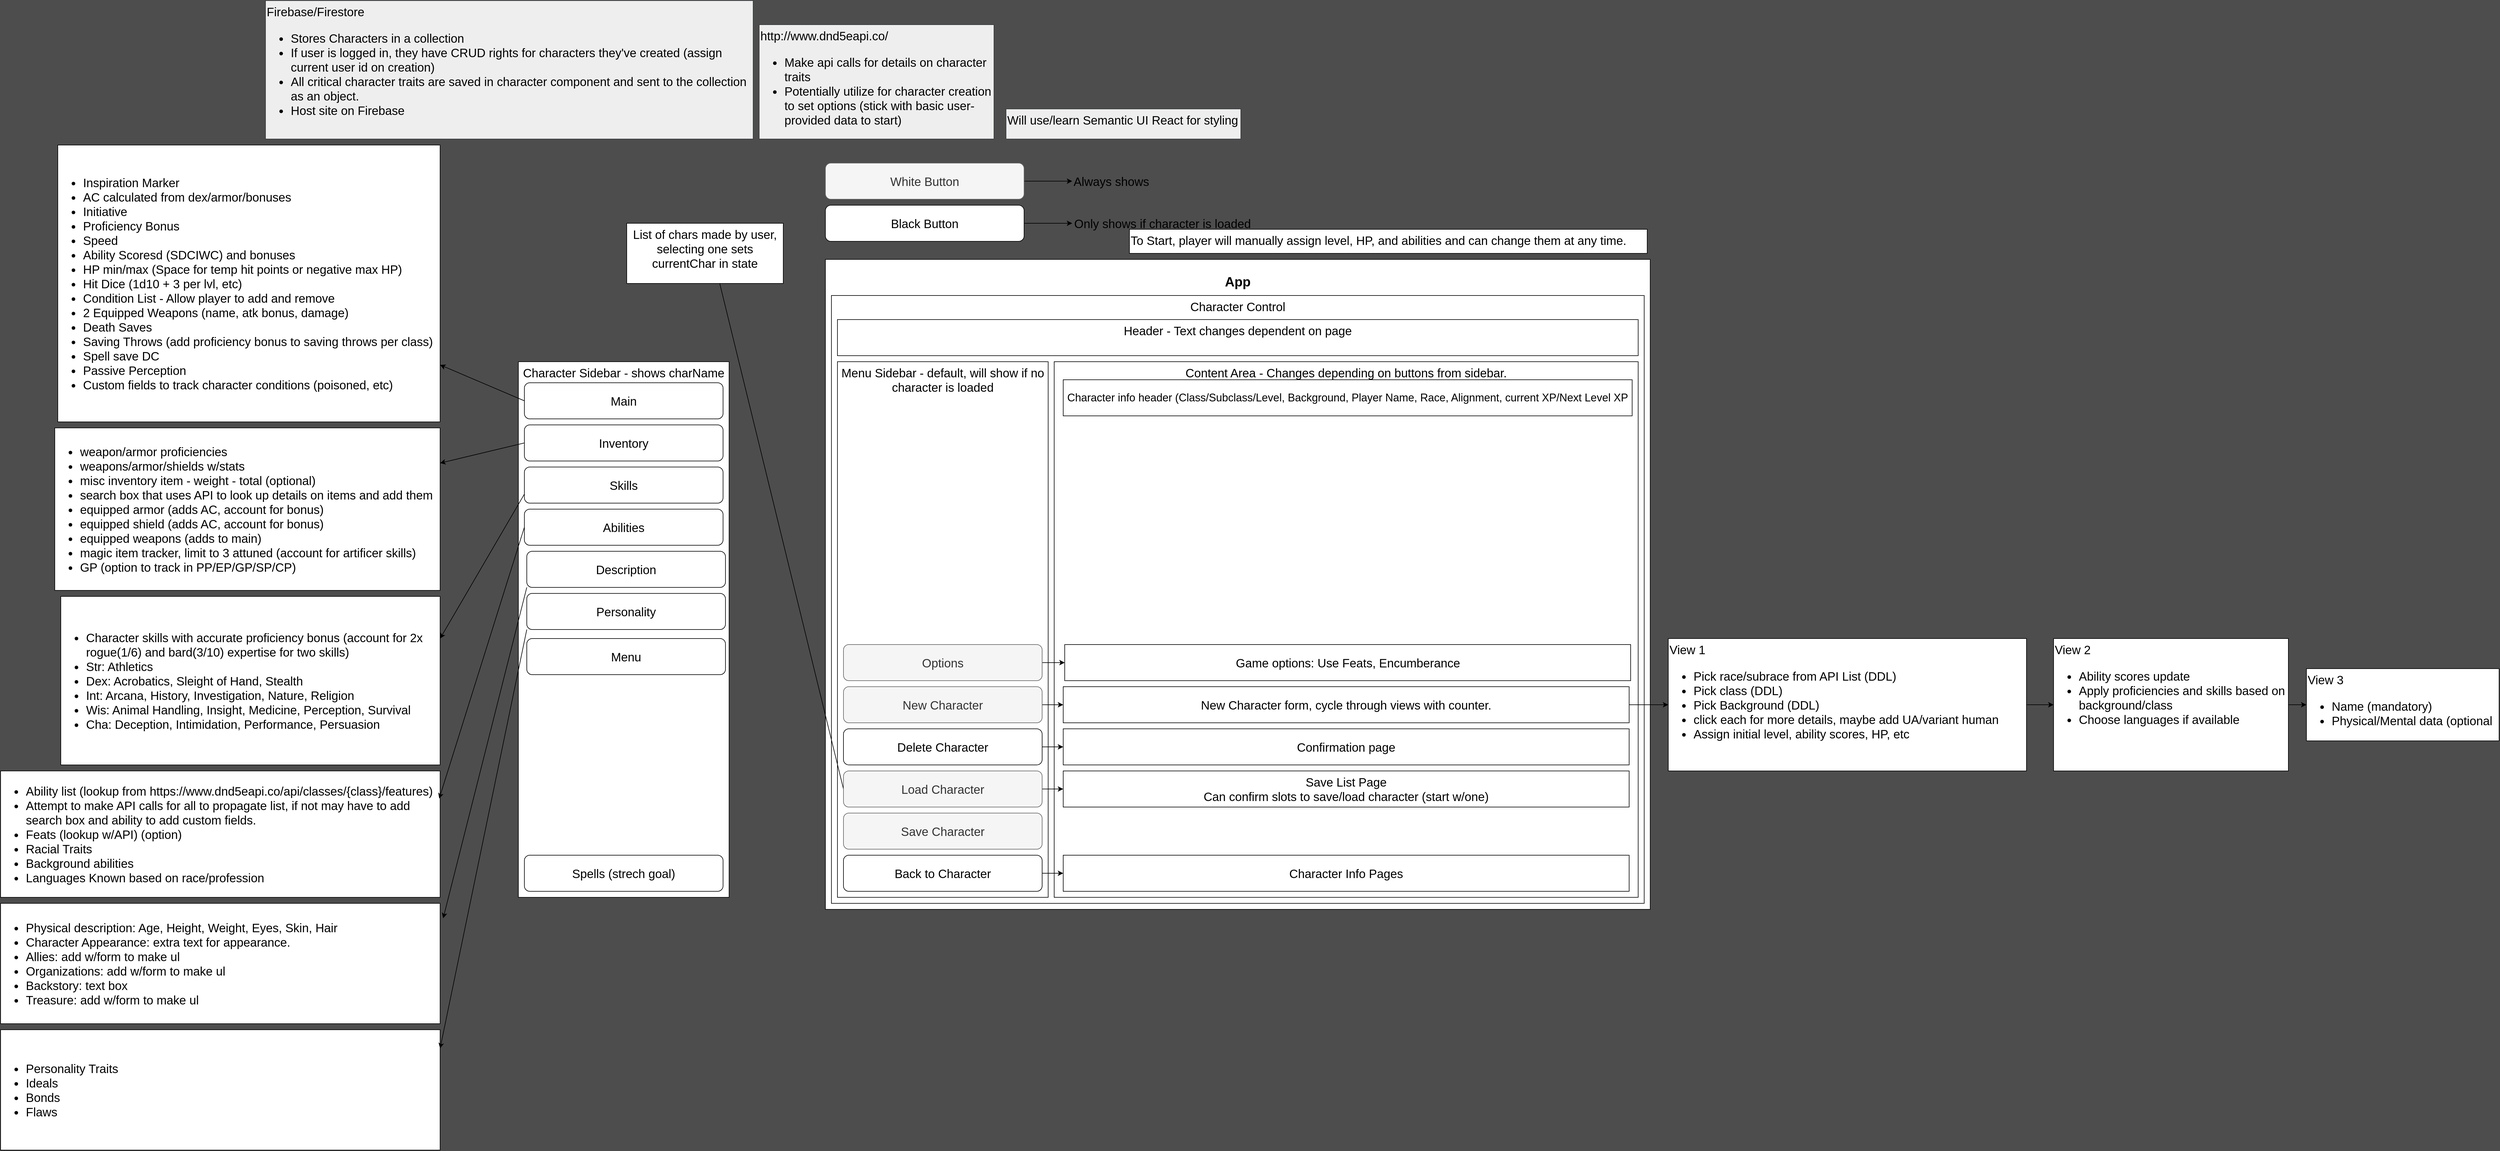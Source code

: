 <mxfile>
    <diagram id="zaeMc1xhCrONg7oMz10p" name="Page-1">
        <mxGraphModel dx="4448" dy="2595" grid="1" gridSize="10" guides="1" tooltips="1" connect="1" arrows="1" fold="1" page="1" pageScale="1" pageWidth="850" pageHeight="1100" background="#4D4D4D" math="0" shadow="0">
            <root>
                <mxCell id="0"/>
                <mxCell id="1" parent="0"/>
                <mxCell id="2" value="&lt;h1&gt;&lt;font style=&quot;font-size: 22px&quot;&gt;App&lt;/font&gt;&lt;/h1&gt;" style="rounded=0;whiteSpace=wrap;html=1;verticalAlign=top;" parent="1" vertex="1">
                    <mxGeometry x="-80" y="-290" width="1370" height="1080" as="geometry"/>
                </mxCell>
                <mxCell id="4" value="Character Control" style="rounded=0;whiteSpace=wrap;html=1;verticalAlign=top;fontSize=20;" parent="1" vertex="1">
                    <mxGeometry x="-70" y="-230" width="1350" height="1010" as="geometry"/>
                </mxCell>
                <mxCell id="3" value="Header - Text changes dependent on page" style="rounded=0;whiteSpace=wrap;html=1;verticalAlign=top;fontSize=20;" parent="1" vertex="1">
                    <mxGeometry x="-60" y="-190" width="1330" height="60" as="geometry"/>
                </mxCell>
                <mxCell id="5" value="Menu Sidebar - default, will show if no character is loaded" style="rounded=0;whiteSpace=wrap;html=1;verticalAlign=top;fontSize=20;" parent="1" vertex="1">
                    <mxGeometry x="-60" y="-120" width="350" height="890" as="geometry"/>
                </mxCell>
                <mxCell id="6" value="Content Area - Changes depending on buttons from sidebar." style="rounded=0;whiteSpace=wrap;html=1;fontSize=20;verticalAlign=top;" parent="1" vertex="1">
                    <mxGeometry x="300" y="-120" width="970" height="890" as="geometry"/>
                </mxCell>
                <mxCell id="33" value="" style="edgeStyle=none;html=1;fontSize=20;" parent="1" source="7" target="32" edge="1">
                    <mxGeometry relative="1" as="geometry"/>
                </mxCell>
                <mxCell id="7" value="Back to Character" style="rounded=1;whiteSpace=wrap;html=1;fontSize=20;verticalAlign=middle;" parent="1" vertex="1">
                    <mxGeometry x="-50" y="700" width="330" height="60" as="geometry"/>
                </mxCell>
                <mxCell id="58" value="" style="edgeStyle=none;html=1;fontSize=18;exitX=0;exitY=0.5;exitDx=0;exitDy=0;entryX=0.5;entryY=0;entryDx=0;entryDy=0;" parent="1" source="9" target="86" edge="1">
                    <mxGeometry relative="1" as="geometry">
                        <mxPoint x="-50" y="630" as="sourcePoint"/>
                        <mxPoint x="-140" y="870" as="targetPoint"/>
                    </mxGeometry>
                </mxCell>
                <mxCell id="60" value="" style="edgeStyle=none;html=1;fontSize=18;" parent="1" source="9" target="59" edge="1">
                    <mxGeometry relative="1" as="geometry"/>
                </mxCell>
                <mxCell id="9" value="Load Character" style="rounded=1;whiteSpace=wrap;html=1;fontSize=20;verticalAlign=middle;fillColor=#f5f5f5;strokeColor=#666666;fontColor=#333333;" parent="1" vertex="1">
                    <mxGeometry x="-50" y="560" width="330" height="60" as="geometry"/>
                </mxCell>
                <mxCell id="24" value="" style="edgeStyle=none;html=1;fontSize=20;exitX=1;exitY=0.5;exitDx=0;exitDy=0;entryX=0;entryY=0.5;entryDx=0;entryDy=0;" parent="1" source="11" target="25" edge="1">
                    <mxGeometry relative="1" as="geometry">
                        <mxPoint x="340" y="645" as="targetPoint"/>
                    </mxGeometry>
                </mxCell>
                <mxCell id="11" value="Delete Character" style="rounded=1;whiteSpace=wrap;html=1;fontSize=20;verticalAlign=middle;" parent="1" vertex="1">
                    <mxGeometry x="-50" y="490" width="330" height="60" as="geometry"/>
                </mxCell>
                <mxCell id="16" value="" style="edgeStyle=none;html=1;fontSize=20;" parent="1" source="14" edge="1">
                    <mxGeometry relative="1" as="geometry">
                        <mxPoint x="330" y="-350" as="targetPoint"/>
                    </mxGeometry>
                </mxCell>
                <mxCell id="14" value="Black Button" style="rounded=1;whiteSpace=wrap;html=1;fontSize=20;verticalAlign=middle;" parent="1" vertex="1">
                    <mxGeometry x="-80" y="-380" width="330" height="60" as="geometry"/>
                </mxCell>
                <mxCell id="17" value="Only shows if character is loaded" style="text;html=1;strokeColor=none;fillColor=none;align=center;verticalAlign=middle;whiteSpace=wrap;rounded=0;fontSize=20;" parent="1" vertex="1">
                    <mxGeometry x="330" y="-360" width="300" height="20" as="geometry"/>
                </mxCell>
                <mxCell id="20" value="" style="edgeStyle=none;html=1;fontSize=20;" parent="1" source="18" edge="1">
                    <mxGeometry relative="1" as="geometry">
                        <mxPoint x="330" y="-420" as="targetPoint"/>
                    </mxGeometry>
                </mxCell>
                <mxCell id="18" value="White Button" style="rounded=1;whiteSpace=wrap;html=1;fontSize=20;verticalAlign=middle;fillColor=#f5f5f5;strokeColor=#666666;fontColor=#333333;" parent="1" vertex="1">
                    <mxGeometry x="-80" y="-450" width="330" height="60" as="geometry"/>
                </mxCell>
                <mxCell id="21" value="Always shows" style="text;html=1;strokeColor=none;fillColor=none;align=center;verticalAlign=middle;whiteSpace=wrap;rounded=0;fontSize=20;" parent="1" vertex="1">
                    <mxGeometry x="330" y="-430" width="130" height="20" as="geometry"/>
                </mxCell>
                <mxCell id="27" value="" style="edgeStyle=none;html=1;fontSize=20;" parent="1" source="22" target="26" edge="1">
                    <mxGeometry relative="1" as="geometry"/>
                </mxCell>
                <mxCell id="22" value="New Character" style="rounded=1;whiteSpace=wrap;html=1;fontSize=20;verticalAlign=middle;fillColor=#f5f5f5;strokeColor=#666666;fontColor=#333333;" parent="1" vertex="1">
                    <mxGeometry x="-50" y="420" width="330" height="60" as="geometry"/>
                </mxCell>
                <mxCell id="25" value="Confirmation page" style="rounded=0;whiteSpace=wrap;html=1;fontSize=20;verticalAlign=middle;" parent="1" vertex="1">
                    <mxGeometry x="315" y="490" width="940" height="60" as="geometry"/>
                </mxCell>
                <mxCell id="64" value="" style="edgeStyle=none;html=1;fontSize=18;exitX=1;exitY=0.5;exitDx=0;exitDy=0;" parent="1" source="26" target="63" edge="1">
                    <mxGeometry relative="1" as="geometry"/>
                </mxCell>
                <mxCell id="26" value="New Character form, cycle through views with counter." style="rounded=0;whiteSpace=wrap;html=1;fontSize=20;verticalAlign=middle;" parent="1" vertex="1">
                    <mxGeometry x="315" y="420" width="940" height="60" as="geometry"/>
                </mxCell>
                <mxCell id="32" value="Character Info Pages" style="rounded=0;whiteSpace=wrap;html=1;fontSize=20;verticalAlign=middle;" parent="1" vertex="1">
                    <mxGeometry x="315" y="700" width="940" height="60" as="geometry"/>
                </mxCell>
                <mxCell id="38" value="&lt;ul&gt;&lt;li&gt;&lt;span&gt;Inspiration Marker&lt;/span&gt;&lt;/li&gt;&lt;li&gt;AC calculated from dex/armor/bonuses&lt;/li&gt;&lt;li&gt;Initiative&lt;/li&gt;&lt;li&gt;Proficiency Bonus&lt;/li&gt;&lt;li&gt;Speed&lt;/li&gt;&lt;li&gt;Ability Scoresd (SDCIWC) and bonuses&lt;/li&gt;&lt;li&gt;HP min/max (Space for temp hit points or negative max HP)&lt;/li&gt;&lt;li&gt;Hit Dice (1d10 + 3 per lvl, etc)&lt;/li&gt;&lt;li&gt;Condition List - Allow player to add and remove&lt;/li&gt;&lt;li&gt;2 Equipped Weapons (name, atk bonus, damage)&lt;/li&gt;&lt;li&gt;Death Saves&lt;/li&gt;&lt;li&gt;Saving Throws (add proficiency bonus to saving throws per class)&lt;/li&gt;&lt;li&gt;Spell save DC&lt;/li&gt;&lt;li&gt;Passive Perception&lt;/li&gt;&lt;li&gt;Custom fields to track character conditions (poisoned, etc)&lt;/li&gt;&lt;/ul&gt;" style="rounded=0;whiteSpace=wrap;html=1;fontSize=20;verticalAlign=middle;align=left;" parent="1" vertex="1">
                    <mxGeometry x="-1355" y="-480" width="635" height="460" as="geometry"/>
                </mxCell>
                <mxCell id="39" value="Character info header (Class/Subclass/Level, Background, Player Name, Race, Alignment, current XP/Next Level XP" style="rounded=0;whiteSpace=wrap;html=1;fontSize=18;verticalAlign=middle;" parent="1" vertex="1">
                    <mxGeometry x="315" y="-90" width="945" height="60" as="geometry"/>
                </mxCell>
                <mxCell id="41" value="&lt;ul&gt;&lt;li&gt;weapon/armor proficiencies&lt;/li&gt;&lt;li&gt;&lt;span&gt;weapons/armor/shields w/stats&lt;/span&gt;&lt;/li&gt;&lt;li&gt;misc inventory item - weight - total (optional)&lt;/li&gt;&lt;li&gt;search box that uses API to look up details on items and add them&lt;/li&gt;&lt;li&gt;equipped armor (adds AC, account for bonus)&lt;/li&gt;&lt;li&gt;equipped shield (adds AC, account for bonus)&lt;/li&gt;&lt;li&gt;equipped weapons (adds to main)&lt;/li&gt;&lt;li&gt;magic item tracker, limit to 3 attuned (account for artificer skills)&lt;/li&gt;&lt;li&gt;GP (option to track in PP/EP/GP/SP/CP)&lt;/li&gt;&lt;/ul&gt;" style="rounded=0;whiteSpace=wrap;html=1;fontSize=20;verticalAlign=middle;align=left;" parent="1" vertex="1">
                    <mxGeometry x="-1360" y="-10" width="640" height="270" as="geometry"/>
                </mxCell>
                <mxCell id="62" value="" style="edgeStyle=none;html=1;fontSize=18;" parent="1" source="43" target="61" edge="1">
                    <mxGeometry relative="1" as="geometry"/>
                </mxCell>
                <mxCell id="43" value="Options" style="rounded=1;whiteSpace=wrap;html=1;fontSize=20;verticalAlign=middle;fillColor=#f5f5f5;strokeColor=#666666;fontColor=#333333;" parent="1" vertex="1">
                    <mxGeometry x="-50" y="350" width="330" height="60" as="geometry"/>
                </mxCell>
                <mxCell id="45" value="&lt;ul&gt;&lt;li&gt;&lt;span&gt;Character skills with accurate proficiency bonus (account for 2x rogue(1/6) and bard(3/10) expertise for two skills)&lt;/span&gt;&lt;/li&gt;&lt;li&gt;Str: Athletics&lt;/li&gt;&lt;li&gt;Dex: Acrobatics, Sleight of Hand, Stealth&lt;/li&gt;&lt;li&gt;Int: Arcana, History, Investigation, Nature, Religion&lt;/li&gt;&lt;li&gt;Wis: Animal Handling, Insight, Medicine, Perception, Survival&lt;/li&gt;&lt;li&gt;Cha: Deception, Intimidation, Performance, Persuasion&lt;/li&gt;&lt;/ul&gt;" style="rounded=0;whiteSpace=wrap;html=1;fontSize=20;verticalAlign=middle;align=left;" parent="1" vertex="1">
                    <mxGeometry x="-1350" y="270" width="630" height="280" as="geometry"/>
                </mxCell>
                <mxCell id="47" value="&lt;ul&gt;&lt;li&gt;&lt;span&gt;Ability list (lookup from https://www.dnd5eapi.co/api/classes/{class}/features)&lt;/span&gt;&lt;/li&gt;&lt;li&gt;Attempt to make API calls for all to propagate list, if not may have to add search box and ability to add custom fields.&lt;/li&gt;&lt;li&gt;Feats (lookup w/API) (option)&lt;/li&gt;&lt;li&gt;Racial Traits&lt;/li&gt;&lt;li&gt;Background abilities&lt;/li&gt;&lt;li&gt;Languages Known based on race/profession&lt;/li&gt;&lt;/ul&gt;" style="rounded=0;whiteSpace=wrap;html=1;fontSize=20;verticalAlign=middle;align=left;" parent="1" vertex="1">
                    <mxGeometry x="-1450" y="560" width="730" height="210" as="geometry"/>
                </mxCell>
                <mxCell id="54" value="&lt;ul&gt;&lt;li&gt;&lt;span&gt;Physical description: Age, Height, Weight, Eyes, Skin, Hair&lt;/span&gt;&lt;/li&gt;&lt;li&gt;Character Appearance: extra text for appearance.&lt;/li&gt;&lt;li&gt;Allies: add w/form to make ul&lt;/li&gt;&lt;li&gt;Organizations: add w/form to make ul&lt;/li&gt;&lt;li&gt;Backstory: text box&lt;/li&gt;&lt;li&gt;Treasure: add w/form to make ul&lt;/li&gt;&lt;/ul&gt;" style="rounded=0;whiteSpace=wrap;html=1;fontSize=20;verticalAlign=middle;align=left;" parent="1" vertex="1">
                    <mxGeometry x="-1450" y="780" width="730" height="200" as="geometry"/>
                </mxCell>
                <mxCell id="56" value="" style="group" parent="1" vertex="1" connectable="0">
                    <mxGeometry x="-590" y="-120" width="350" height="890" as="geometry"/>
                </mxCell>
                <mxCell id="35" value="Character Sidebar - shows charName" style="rounded=0;whiteSpace=wrap;html=1;verticalAlign=top;fontSize=20;" parent="56" vertex="1">
                    <mxGeometry width="350" height="890" as="geometry"/>
                </mxCell>
                <mxCell id="12" value="Main" style="rounded=1;whiteSpace=wrap;html=1;fontSize=20;verticalAlign=middle;" parent="56" vertex="1">
                    <mxGeometry x="10" y="35" width="330" height="60" as="geometry"/>
                </mxCell>
                <mxCell id="13" value="Inventory" style="rounded=1;whiteSpace=wrap;html=1;fontSize=20;verticalAlign=middle;" parent="56" vertex="1">
                    <mxGeometry x="10" y="105" width="330" height="60" as="geometry"/>
                </mxCell>
                <mxCell id="36" value="Skills" style="rounded=1;whiteSpace=wrap;html=1;fontSize=20;verticalAlign=middle;" parent="56" vertex="1">
                    <mxGeometry x="10" y="175" width="330" height="60" as="geometry"/>
                </mxCell>
                <mxCell id="37" value="Spells (strech goal)" style="rounded=1;whiteSpace=wrap;html=1;fontSize=20;verticalAlign=middle;" parent="56" vertex="1">
                    <mxGeometry x="10" y="820" width="330" height="60" as="geometry"/>
                </mxCell>
                <mxCell id="46" value="Abilities" style="rounded=1;whiteSpace=wrap;html=1;fontSize=20;verticalAlign=middle;" parent="56" vertex="1">
                    <mxGeometry x="10" y="245" width="330" height="60" as="geometry"/>
                </mxCell>
                <mxCell id="52" value="Description" style="rounded=1;whiteSpace=wrap;html=1;fontSize=20;verticalAlign=middle;" parent="56" vertex="1">
                    <mxGeometry x="14" y="315" width="330" height="60" as="geometry"/>
                </mxCell>
                <mxCell id="75" value="Personality" style="rounded=1;whiteSpace=wrap;html=1;fontSize=20;verticalAlign=middle;" parent="56" vertex="1">
                    <mxGeometry x="14" y="385" width="330" height="60" as="geometry"/>
                </mxCell>
                <mxCell id="87" value="Menu" style="rounded=1;whiteSpace=wrap;html=1;fontSize=20;verticalAlign=middle;" vertex="1" parent="56">
                    <mxGeometry x="14" y="460" width="330" height="60" as="geometry"/>
                </mxCell>
                <mxCell id="51" value="" style="edgeStyle=none;html=1;fontSize=18;entryX=0.998;entryY=0.218;entryDx=0;entryDy=0;entryPerimeter=0;exitX=0;exitY=0.5;exitDx=0;exitDy=0;" parent="1" source="46" target="47" edge="1">
                    <mxGeometry relative="1" as="geometry">
                        <mxPoint x="-430" y="170" as="sourcePoint"/>
                    </mxGeometry>
                </mxCell>
                <mxCell id="48" value="" style="edgeStyle=none;html=1;fontSize=18;entryX=1;entryY=0.25;entryDx=0;entryDy=0;exitX=0;exitY=0.75;exitDx=0;exitDy=0;" parent="1" source="36" target="45" edge="1">
                    <mxGeometry relative="1" as="geometry"/>
                </mxCell>
                <mxCell id="44" value="" style="edgeStyle=none;html=1;fontSize=18;exitX=0;exitY=0.5;exitDx=0;exitDy=0;" parent="1" source="13" target="41" edge="1">
                    <mxGeometry relative="1" as="geometry"/>
                </mxCell>
                <mxCell id="40" value="" style="edgeStyle=none;html=1;fontSize=18;exitX=0;exitY=0.5;exitDx=0;exitDy=0;" parent="1" source="12" target="38" edge="1">
                    <mxGeometry relative="1" as="geometry"/>
                </mxCell>
                <mxCell id="55" value="" style="edgeStyle=none;html=1;fontSize=18;entryX=1.007;entryY=0.124;entryDx=0;entryDy=0;entryPerimeter=0;exitX=0;exitY=1;exitDx=0;exitDy=0;" parent="1" source="52" target="54" edge="1">
                    <mxGeometry relative="1" as="geometry"/>
                </mxCell>
                <mxCell id="59" value="Save List Page&lt;br&gt;Can confirm slots to save/load character (start w/one)" style="rounded=0;whiteSpace=wrap;html=1;fontSize=20;verticalAlign=middle;" parent="1" vertex="1">
                    <mxGeometry x="315" y="560" width="940" height="60" as="geometry"/>
                </mxCell>
                <mxCell id="61" value="Game options: Use Feats, Encumberance" style="rounded=0;whiteSpace=wrap;html=1;fontSize=20;verticalAlign=middle;" parent="1" vertex="1">
                    <mxGeometry x="317.5" y="350" width="940" height="60" as="geometry"/>
                </mxCell>
                <mxCell id="70" value="" style="edgeStyle=none;html=1;fontSize=18;" parent="1" source="63" target="65" edge="1">
                    <mxGeometry relative="1" as="geometry"/>
                </mxCell>
                <mxCell id="63" value="View 1&lt;br&gt;&lt;ul&gt;&lt;li&gt;Pick race/subrace from API List (DDL)&lt;/li&gt;&lt;li&gt;Pick class (DDL)&lt;/li&gt;&lt;li&gt;Pick Background (DDL)&lt;/li&gt;&lt;li&gt;click each for more details, maybe add UA/variant human&lt;/li&gt;&lt;li&gt;Assign initial level, ability scores, HP, etc&lt;/li&gt;&lt;/ul&gt;" style="whiteSpace=wrap;html=1;rounded=0;fontSize=20;verticalAlign=top;align=left;" parent="1" vertex="1">
                    <mxGeometry x="1320" y="340" width="595" height="220" as="geometry"/>
                </mxCell>
                <mxCell id="81" value="" style="edgeStyle=none;html=1;fontSize=18;" parent="1" source="65" target="68" edge="1">
                    <mxGeometry relative="1" as="geometry"/>
                </mxCell>
                <mxCell id="65" value="View 2&lt;br&gt;&lt;ul&gt;&lt;li&gt;Ability scores update&lt;/li&gt;&lt;li&gt;Apply proficiencies and skills based on background/class&lt;/li&gt;&lt;li&gt;&lt;span&gt;Choose languages if available&lt;/span&gt;&lt;br&gt;&lt;/li&gt;&lt;/ul&gt;" style="whiteSpace=wrap;html=1;rounded=0;fontSize=20;verticalAlign=top;align=left;" parent="1" vertex="1">
                    <mxGeometry x="1960" y="340" width="390" height="220" as="geometry"/>
                </mxCell>
                <mxCell id="66" value="To Start, player will manually assign level, HP, and abilities and can change them at any time." style="whiteSpace=wrap;html=1;rounded=0;fontSize=20;verticalAlign=top;align=left;shadow=0;sketch=0;" parent="1" vertex="1">
                    <mxGeometry x="425" y="-340" width="860" height="40" as="geometry"/>
                </mxCell>
                <mxCell id="68" value="View 3&lt;br&gt;&lt;ul&gt;&lt;li&gt;Name (mandatory)&lt;/li&gt;&lt;li&gt;Physical/Mental data (optional&lt;/li&gt;&lt;/ul&gt;" style="whiteSpace=wrap;html=1;rounded=0;fontSize=20;verticalAlign=top;align=left;" parent="1" vertex="1">
                    <mxGeometry x="2380" y="390" width="320" height="120" as="geometry"/>
                </mxCell>
                <mxCell id="76" value="&lt;ul&gt;&lt;li&gt;Personality Traits&lt;/li&gt;&lt;li&gt;Ideals&lt;/li&gt;&lt;li&gt;Bonds&lt;/li&gt;&lt;li&gt;Flaws&lt;/li&gt;&lt;/ul&gt;" style="rounded=0;whiteSpace=wrap;html=1;fontSize=20;verticalAlign=middle;align=left;" parent="1" vertex="1">
                    <mxGeometry x="-1450" y="990" width="730" height="200" as="geometry"/>
                </mxCell>
                <mxCell id="80" value="" style="edgeStyle=none;html=1;fontSize=18;entryX=1;entryY=0.155;entryDx=0;entryDy=0;entryPerimeter=0;exitX=0;exitY=1;exitDx=0;exitDy=0;" parent="1" source="75" target="76" edge="1">
                    <mxGeometry relative="1" as="geometry">
                        <mxPoint x="-341" y="460" as="targetPoint"/>
                    </mxGeometry>
                </mxCell>
                <mxCell id="83" value="Firebase/Firestore&lt;br style=&quot;font-size: 20px&quot;&gt;&lt;ul style=&quot;font-size: 20px&quot;&gt;&lt;li style=&quot;font-size: 20px&quot;&gt;Stores Characters in a collection&lt;/li&gt;&lt;li style=&quot;font-size: 20px&quot;&gt;If user is logged in, they have CRUD rights for characters they've created (assign current user id on creation)&lt;/li&gt;&lt;li style=&quot;font-size: 20px&quot;&gt;All critical character traits are saved in character component and sent to the collection as an object.&lt;/li&gt;&lt;li style=&quot;font-size: 20px&quot;&gt;Host site on Firebase&lt;/li&gt;&lt;/ul&gt;" style="rounded=0;whiteSpace=wrap;html=1;fillColor=#eeeeee;strokeColor=#36393d;fontColor=#000000;align=left;verticalAlign=top;fontSize=20;" vertex="1" parent="1">
                    <mxGeometry x="-1010" y="-720" width="810" height="230" as="geometry"/>
                </mxCell>
                <mxCell id="84" value="Save Character" style="rounded=1;whiteSpace=wrap;html=1;fontSize=20;verticalAlign=middle;fillColor=#f5f5f5;strokeColor=#666666;fontColor=#333333;" vertex="1" parent="1">
                    <mxGeometry x="-50" y="630" width="330" height="60" as="geometry"/>
                </mxCell>
                <mxCell id="86" value="List of chars made by user, selecting one sets currentChar in state" style="rounded=0;whiteSpace=wrap;html=1;verticalAlign=top;fontSize=20;" vertex="1" parent="1">
                    <mxGeometry x="-410" y="-350" width="260" height="100" as="geometry"/>
                </mxCell>
                <mxCell id="88" value="http://www.dnd5eapi.co/&lt;br&gt;&lt;ul&gt;&lt;li&gt;Make api calls for details on character traits&lt;/li&gt;&lt;li&gt;Potentially utilize for character creation to set options (stick with basic user-provided data to start)&lt;/li&gt;&lt;/ul&gt;" style="rounded=0;whiteSpace=wrap;html=1;fillColor=#eeeeee;strokeColor=#36393d;fontColor=#000000;align=left;verticalAlign=top;fontSize=20;" vertex="1" parent="1">
                    <mxGeometry x="-190" y="-680" width="390" height="190" as="geometry"/>
                </mxCell>
                <mxCell id="91" value="Will use/learn Semantic UI React for styling" style="rounded=0;whiteSpace=wrap;html=1;fillColor=#eeeeee;strokeColor=#36393d;fontColor=#000000;align=left;verticalAlign=top;fontSize=20;" vertex="1" parent="1">
                    <mxGeometry x="220" y="-540" width="390" height="50" as="geometry"/>
                </mxCell>
            </root>
        </mxGraphModel>
    </diagram>
</mxfile>